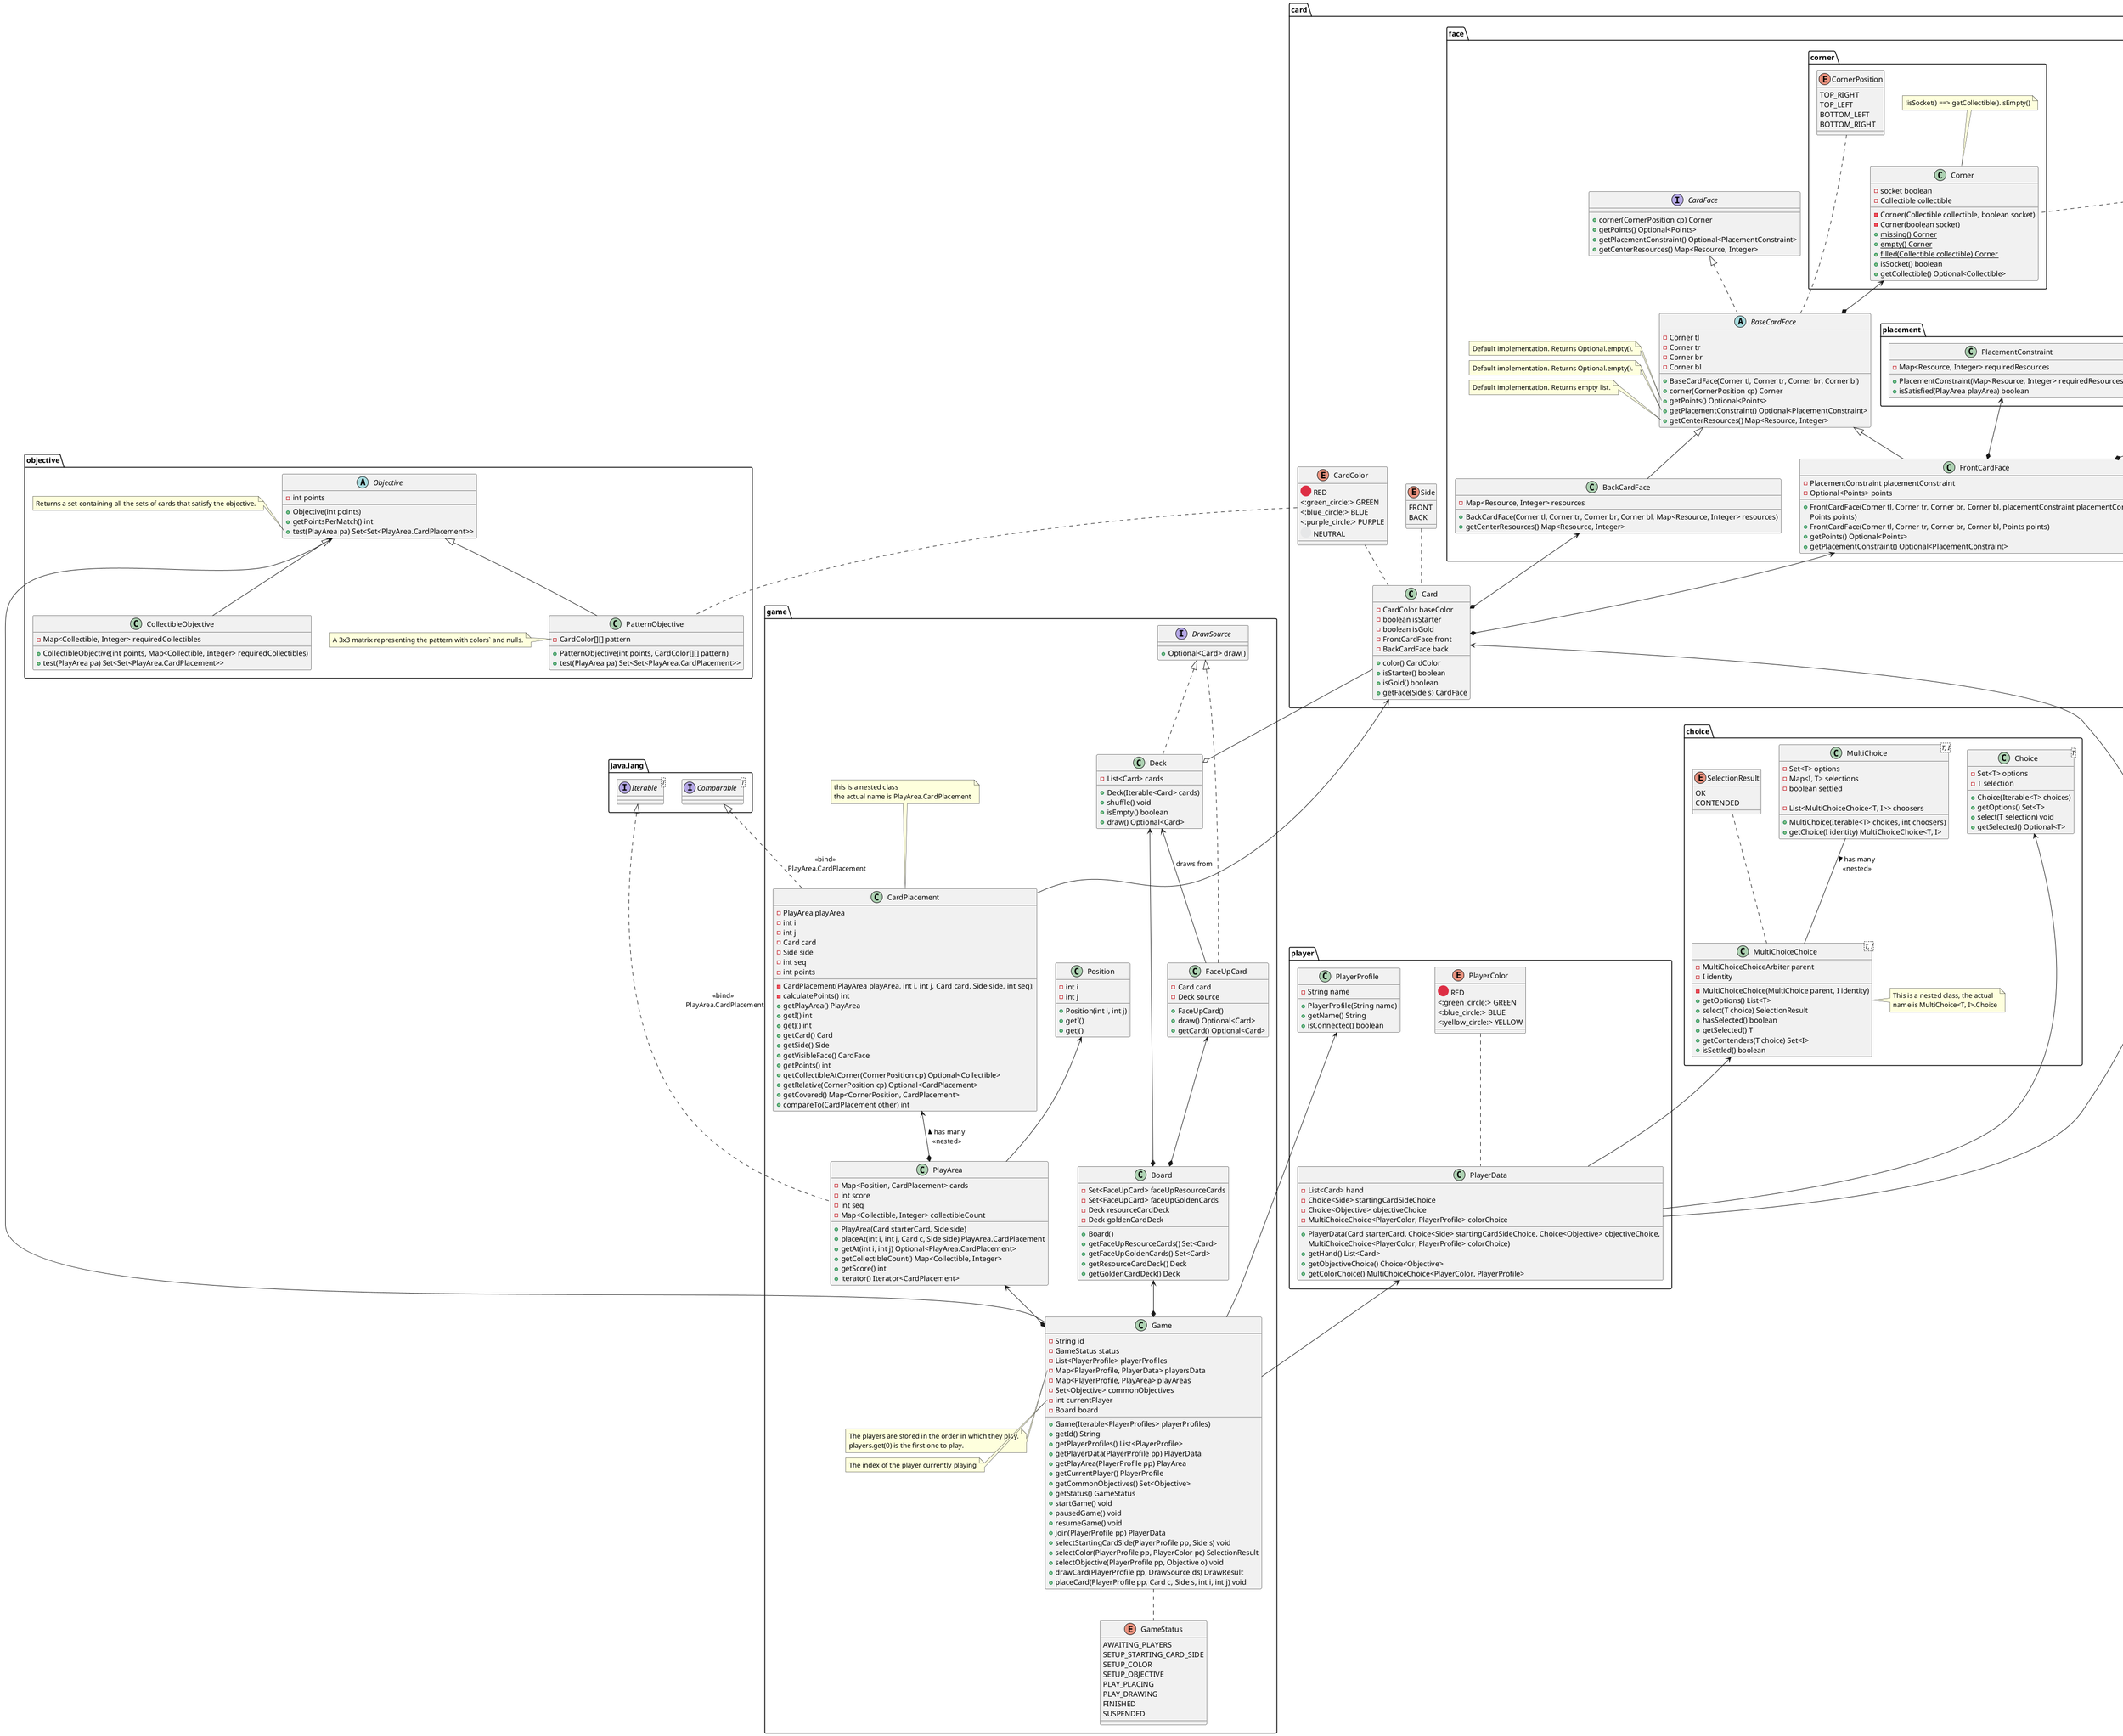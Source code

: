 @startuml
'this collapses nested packages if there are no in-between classes
!pragma useIntermediatePackages false

'TODO: align UML with implementation

/'
CONVENTIONS FOR ARROW DECLARATION:
- if possible, use `implements` and `extends`
- declare arrow before class: if class extends other class or implements interface
    (declare arrow near the child class not the parent class)
- declare arrow after class: if class uses or is in some other way related to another class
    (do not declare arrow near the used class, declare it near the user)
'/

package java.lang {
    interface Iterable<T> {}
    interface Comparable<T> {}
}

package collectible {
    interface Collectible <<sealed>> {}

    enum Resource implements Collectible {
        <:seedling:> PLANT
        <:mushroom:> FUNGI
        <:fox_face:> ANIMAL
        <:butterfly:> INSECT

        + getAssociatedColor() CardColor
    }

    enum Item implements Collectible {
        <:feather:> QUILL
        <:jar:> INKWELL
        <:scroll:> MANUSCRIPT
    }
} /' end package collectible '/

package card {
    package face {
        package corner {
            class Corner {
                - socket boolean
                - Collectible collectible

                - Corner(Collectible collectible, boolean socket)
                - Corner(boolean socket)
                + {static} missing() Corner
                + {static} empty() Corner
                + {static} filled(Collectible collectible) Corner
                + isSocket() boolean
                + getCollectible() Optional<Collectible>
            }
            Collectible .. Corner
            note top of Corner : !isSocket() ==> getCollectible().isEmpty()

            enum CornerPosition {
                TOP_RIGHT
                TOP_LEFT
                BOTTOM_LEFT
                BOTTOM_RIGHT
            }
        } /' end package corner '/

        package placement {
            class PlacementConstraint {
                - Map<Resource, Integer> requiredResources

                + PlacementConstraint(Map<Resource, Integer> requiredResources)
                + isSatisfied(PlayArea playArea) boolean
            }
        } /' end package placement '/

        package points {
            interface Points {
                + calculateScoredPoints(PlayArea.CardPlacement cp) int
            }

            class SimplePoints implements Points {
                - int points
                + SimplePoints(int points)
                + calculateScoredPoints(PlayArea.CardPlacement cp) int
            }

            class CornerCoverPoints implements Points {
                - int pointsPerCorner
                + CornerCoverPoints(int pointsPerCorner)
                + calculateScoredPoints(PlayArea.CardPlacement cp) int
            }

            class ItemPoints implements Points {
                - Item item
                - int pointsPerItem
                + ItemPoints(Item item, int pointsPerItem)
                + calculateScoredPoints(PlayArea.CardPlacement cp) int
            }
        } /' end package points '/

        interface CardFace {
            + corner(CornerPosition cp) Corner
            + getPoints() Optional<Points>
            + getPlacementConstraint() Optional<PlacementConstraint>
            + getCenterResources() Map<Resource, Integer>
        }

        abstract class BaseCardFace implements CardFace {
            - Corner tl
            - Corner tr
            - Corner br
            - Corner bl

            + BaseCardFace(Corner tl, Corner tr, Corner br, Corner bl)
            + corner(CornerPosition cp) Corner
            + getPoints() Optional<Points>
            + getPlacementConstraint() Optional<PlacementConstraint>
            + getCenterResources() Map<Resource, Integer>
        }
        Corner <--* BaseCardFace
        CornerPosition .. BaseCardFace
        note left of BaseCardFace::getPoints
            Default implementation. Returns Optional.empty().
        end note
        note left of BaseCardFace::getPlacementConstraint
            Default implementation. Returns Optional.empty().
        end note
        note left of BaseCardFace::getCenterResources
            Default implementation. Returns empty list.
        end note

        class BackCardFace extends BaseCardFace {
            - Map<Resource, Integer> resources

            + BackCardFace(Corner tl, Corner tr, Corner br, Corner bl, Map<Resource, Integer> resources)
            + getCenterResources() Map<Resource, Integer>
        }
        PlacementConstraint <--* FrontCardFace
        Points <--* FrontCardFace

        class FrontCardFace extends BaseCardFace {
            - PlacementConstraint placementConstraint
            - Optional<Points> points

            + FrontCardFace(Corner tl, Corner tr, Corner br, Corner bl, placementConstraint placementConstraint,
                Points points)
            + FrontCardFace(Corner tl, Corner tr, Corner br, Corner bl, Points points)
            + getPoints() Optional<Points>
            + getPlacementConstraint() Optional<PlacementConstraint>
        }
    } /' end package face '/

    class Card {
        - CardColor baseColor
        - boolean isStarter
        - boolean isGold
        - FrontCardFace front
        - BackCardFace back

        + color() CardColor
        + isStarter() boolean
        + isGold() boolean
        + getFace(Side s) CardFace
    }
    FrontCardFace <--* Card
    BackCardFace <--* Card
    Side .. Card
    CardColor .. Card

    enum CardColor {
        <:red_circle:> RED
        <:green_circle:> GREEN
        <:blue_circle:> BLUE
        <:purple_circle:> PURPLE
        <:white_circle:> NEUTRAL
    }

    enum Side {
        FRONT
        BACK
    }
} /' end package card '/

package objective {
    abstract class Objective {
        - int points

        + Objective(int points)
        + getPointsPerMatch() int
        + test(PlayArea pa) Set<Set<PlayArea.CardPlacement>>
    }
    note left of Objective::test
        Returns a set containing all the sets of cards that satisfy the objective.
    end note

    class CollectibleObjective extends Objective {
        - Map<Collectible, Integer> requiredCollectibles
        + CollectibleObjective(int points, Map<Collectible, Integer> requiredCollectibles)
        + test(PlayArea pa) Set<Set<PlayArea.CardPlacement>>
    }

    class PatternObjective extends Objective {
        - CardColor[][] pattern
        + PatternObjective(int points, CardColor[][] pattern)
        + test(PlayArea pa) Set<Set<PlayArea.CardPlacement>>
    }
    CardColor .. PatternObjective
    note left of PatternObjective::pattern
        A 3x3 matrix representing the pattern with colors` and nulls.
    end note
} /' end package objective '/

package choice {
    class Choice<T> {
        - Set<T> options
        - T selection

        + Choice(Iterable<T> choices)
        + getOptions() Set<T>
        + select(T selection) void
        + getSelected() Optional<T>
    }

    class MultiChoice<T, I> {
        - Set<T> options
        - Map<I, T> selections
        - boolean settled

        - List<MultiChoiceChoice<T, I>> choosers

        + MultiChoice(Iterable<T> choices, int choosers)
        + getChoice(I identity) MultiChoiceChoice<T, I>
    }
    MultiChoice -- MultiChoiceChoice : > has many \n <<nested>>

    class MultiChoiceChoice<T, I> {
        - MultiChoiceChoiceArbiter parent
        - I identity

        - MultiChoiceChoice(MultiChoice parent, I identity)
        + getOptions() List<T>
        + select(T choice) SelectionResult
        + hasSelected() boolean
        + getSelected() T
        + getContenders(T choice) Set<I>
        + isSettled() boolean
    }
    SelectionResult .. MultiChoiceChoice
    note right of MultiChoiceChoice
        This is a nested class, the actual
        name is MultiChoice<T, I>.Choice
    end note

    enum SelectionResult {
        OK
        CONTENDED
    }
} /' end package choice '/

package player {
    class PlayerProfile {
        - String name

        + PlayerProfile(String name)
        + getName() String
        + isConnected() boolean
    }

    class PlayerData {
        - List<Card> hand
        - Choice<Side> startingCardSideChoice
        - Choice<Objective> objectiveChoice
        - MultiChoiceChoice<PlayerColor, PlayerProfile> colorChoice

        + PlayerData(Card starterCard, Choice<Side> startingCardSideChoice, Choice<Objective> objectiveChoice,
            MultiChoiceChoice<PlayerColor, PlayerProfile> colorChoice)
        + getHand() List<Card>
        + getObjectiveChoice() Choice<Objective>
        + getColorChoice() MultiChoiceChoice<PlayerColor, PlayerProfile>
    }
    MultiChoiceChoice <-- PlayerData
    Choice <-- PlayerData
    Card <-- PlayerData : < has many \n in hand
    PlayerColor .. PlayerData

    enum PlayerColor {
        <:red_circle:> RED
        <:green_circle:> GREEN
        <:blue_circle:> BLUE
        <:yellow_circle:> YELLOW
    }
} /' end package player '/

package game {
    class Game {
        - String id
        - GameStatus status
        - List<PlayerProfile> playerProfiles
        - Map<PlayerProfile, PlayerData> playersData
        - Map<PlayerProfile, PlayArea> playAreas
        - Set<Objective> commonObjectives
        - int currentPlayer
        - Board board

        + Game(Iterable<PlayerProfiles> playerProfiles)
        + getId() String
        + getPlayerProfiles() List<PlayerProfile>
        + getPlayerData(PlayerProfile pp) PlayerData
        + getPlayArea(PlayerProfile pp) PlayArea
        + getCurrentPlayer() PlayerProfile
        + getCommonObjectives() Set<Objective>
        + getStatus() GameStatus
        + startGame() void
        + pausedGame() void
        + resumeGame() void
        + join(PlayerProfile pp) PlayerData
        + selectStartingCardSide(PlayerProfile pp, Side s) void
        + selectColor(PlayerProfile pp, PlayerColor pc) SelectionResult
        + selectObjective(PlayerProfile pp, Objective o) void
        + drawCard(PlayerProfile pp, DrawSource ds) DrawResult
        + placeCard(PlayerProfile pp, Card c, Side s, int i, int j) void
    }
    'Board and PlayAreas exists only in a Game
    Board <--* Game
    PlayArea <--* Game
    Objective <-- Game
    PlayerData <-- Game
    PlayerProfile <-- Game
    Game .. GameStatus
    note left of Game::players
        The players are stored in the order in which they play.
        players.get(0) is the first one to play.
    end note
    note left of Game::currentPlayer
        The index of the player currently playing
    end note

    enum GameStatus {
        AWAITING_PLAYERS
        SETUP_STARTING_CARD_SIDE
        SETUP_COLOR
        SETUP_OBJECTIVE
        PLAY_PLACING
        PLAY_DRAWING
        FINISHED
        SUSPENDED
    }

    class Board {
        - Set<FaceUpCard> faceUpResourceCards
        - Set<FaceUpCard> faceUpGoldenCards
        - Deck resourceCardDeck
        - Deck goldenCardDeck

        + Board()
        + getFaceUpResourceCards() Set<Card>
        + getFaceUpGoldenCards() Set<Card>
        + getResourceCardDeck() Deck
        + getGoldenCardDeck() Deck
    }
    Deck <--* Board
    FaceUpCard <--* Board

    interface DrawSource {
        + Optional<Card> draw()
    }

    class FaceUpCard implements DrawSource {
        - Card card
        - Deck source

        + FaceUpCard()
        + draw() Optional<Card>
        + getCard() Optional<Card>
    }
    Deck <-- FaceUpCard : draws from

    class Deck implements DrawSource {
        - List<Card> cards

        + Deck(Iterable<Card> cards)
        + shuffle() void
        + isEmpty() boolean
        + draw() Optional<Card>
    }
    'Decks are aggregations of Cards
    Card --o Deck

    class Position {
        - int i
        - int j

        + Position(int i, int j)
        + getI()
        + getJ()
    }

    java.lang.Iterable <|.. PlayArea : <<bind>> \n PlayArea.CardPlacement
    class PlayArea {
        - Map<Position, CardPlacement> cards
        - int score
        - int seq
        - Map<Collectible, Integer> collectibleCount

        + PlayArea(Card starterCard, Side side)
        + placeAt(int i, int j, Card c, Side side) PlayArea.CardPlacement
        + getAt(int i, int j) Optional<PlayArea.CardPlacement>
        + getCollectibleCount() Map<Collectible, Integer>
        + getScore() int
        + iterator() Iterator<CardPlacement>
    }
    CardPlacement <--* PlayArea : < has many \n <<nested>>
    Position <-- PlayArea
    note top of CardPlacement
        this is a nested class
        the actual name is PlayArea.CardPlacement
    end note

    Comparable <|.. CardPlacement : <<bind>> \n PlayArea.CardPlacement
    class CardPlacement {
        - PlayArea playArea
        - int i
        - int j
        - Card card
        - Side side
        - int seq
        - int points

        - CardPlacement(PlayArea playArea, int i, int j, Card card, Side side, int seq);
        - calculatePoints() int
        + getPlayArea() PlayArea
        + getI() int
        + getJ() int
        + getCard() Card
        + getSide() Side
        + getVisibleFace() CardFace
        + getPoints() int
        + getCollectibleAtCorner(CornerPosition cp) Optional<Collectible>
        + getRelative(CornerPosition cp) Optional<CardPlacement>
        + getCovered() Map<CornerPosition, CardPlacement>
        + compareTo(CardPlacement other) int
    }
    Card <-- CardPlacement
} /' end package game '/

@enduml
